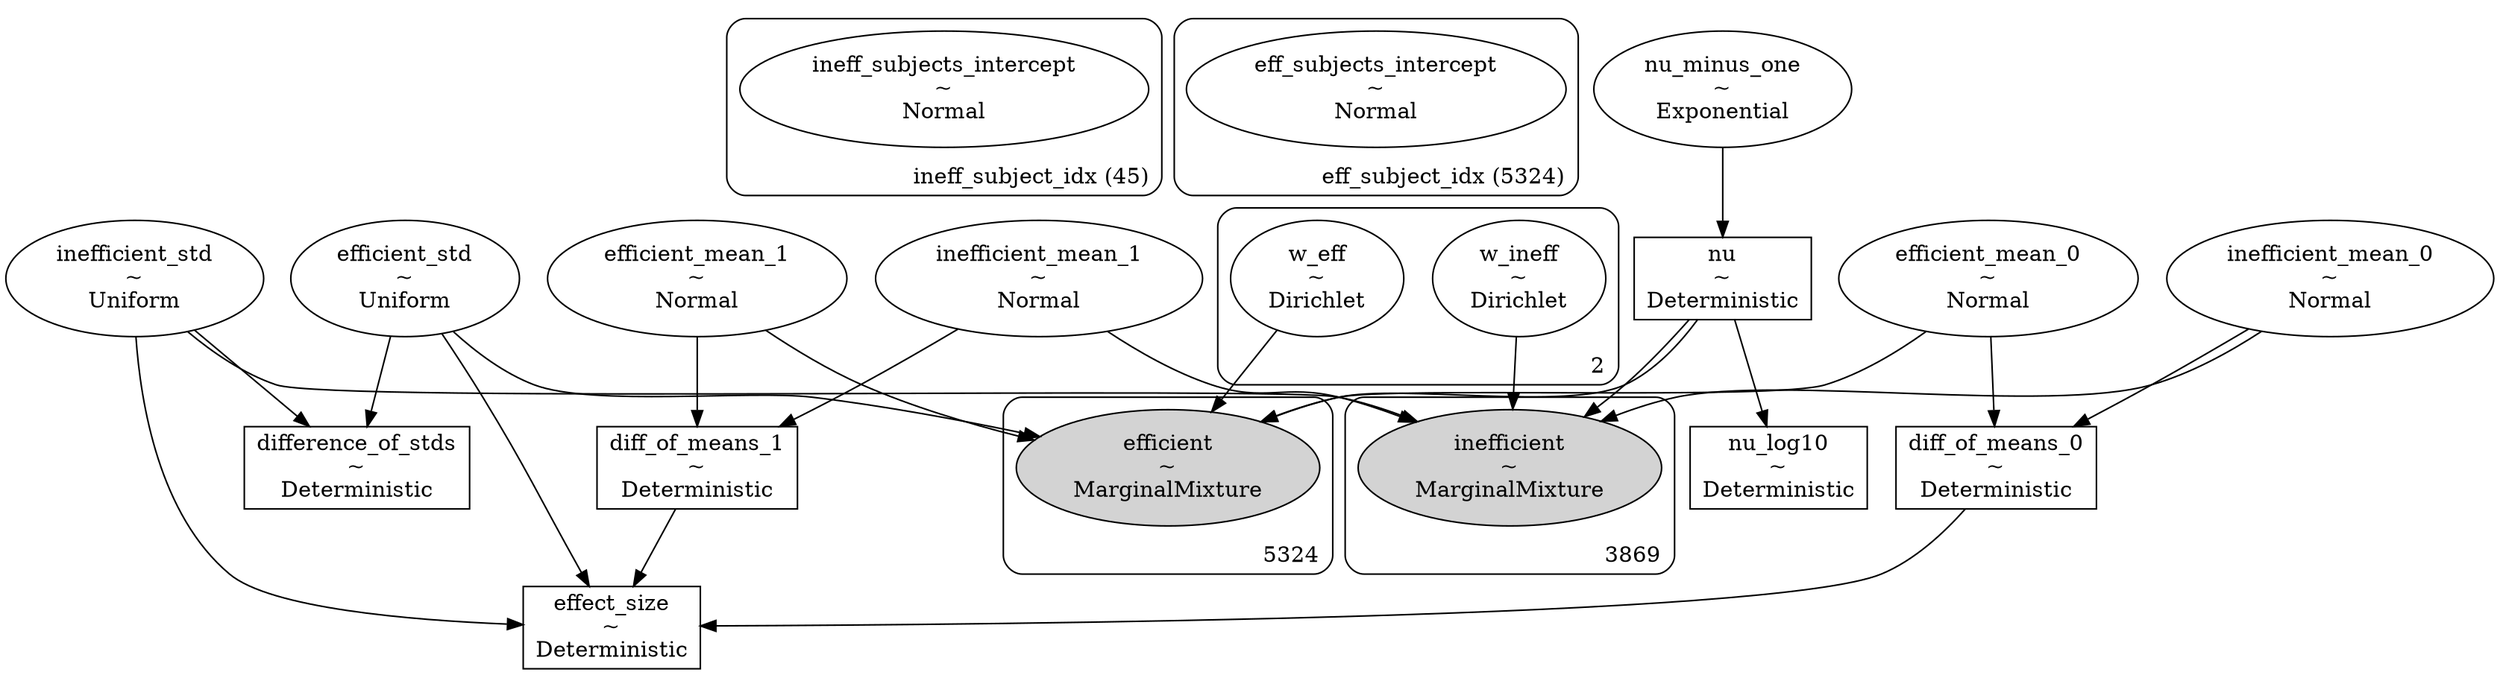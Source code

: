 digraph {
	subgraph "clusterineff_subject_idx (45)" {
		ineff_subjects_intercept [label="ineff_subjects_intercept
~
Normal" shape=ellipse]
		label="ineff_subject_idx (45)" labeljust=r labelloc=b style=rounded
	}
	subgraph "clustereff_subject_idx (5324)" {
		eff_subjects_intercept [label="eff_subjects_intercept
~
Normal" shape=ellipse]
		label="eff_subject_idx (5324)" labeljust=r labelloc=b style=rounded
	}
	efficient_mean_1 [label="efficient_mean_1
~
Normal" shape=ellipse]
	nu_minus_one [label="nu_minus_one
~
Exponential" shape=ellipse]
	inefficient_mean_1 [label="inefficient_mean_1
~
Normal" shape=ellipse]
	inefficient_std [label="inefficient_std
~
Uniform" shape=ellipse]
	diff_of_means_0 [label="diff_of_means_0
~
Deterministic" shape=box]
	diff_of_means_1 [label="diff_of_means_1
~
Deterministic" shape=box]
	efficient_mean_0 [label="efficient_mean_0
~
Normal" shape=ellipse]
	efficient_std [label="efficient_std
~
Uniform" shape=ellipse]
	nu [label="nu
~
Deterministic" shape=box]
	effect_size [label="effect_size
~
Deterministic" shape=box]
	nu_log10 [label="nu_log10
~
Deterministic" shape=box]
	difference_of_stds [label="difference_of_stds
~
Deterministic" shape=box]
	inefficient_mean_0 [label="inefficient_mean_0
~
Normal" shape=ellipse]
	subgraph cluster2 {
		w_ineff [label="w_ineff
~
Dirichlet" shape=ellipse]
		w_eff [label="w_eff
~
Dirichlet" shape=ellipse]
		label=2 labeljust=r labelloc=b style=rounded
	}
	subgraph cluster3869 {
		inefficient [label="inefficient
~
MarginalMixture" shape=ellipse style=filled]
		label=3869 labeljust=r labelloc=b style=rounded
	}
	subgraph cluster5324 {
		efficient [label="efficient
~
MarginalMixture" shape=ellipse style=filled]
		label=5324 labeljust=r labelloc=b style=rounded
	}
	nu_minus_one -> nu
	nu -> nu_log10
	nu -> inefficient
	inefficient_mean_1 -> inefficient
	w_ineff -> inefficient
	inefficient_mean_0 -> inefficient
	inefficient_std -> inefficient
	efficient_mean_0 -> efficient
	efficient_mean_1 -> efficient
	efficient_std -> efficient
	nu -> efficient
	w_eff -> efficient
	efficient_mean_0 -> diff_of_means_0
	inefficient_mean_0 -> diff_of_means_0
	inefficient_mean_1 -> diff_of_means_1
	efficient_mean_1 -> diff_of_means_1
	efficient_std -> difference_of_stds
	inefficient_std -> difference_of_stds
	inefficient_std -> effect_size
	efficient_std -> effect_size
	diff_of_means_0 -> effect_size
	diff_of_means_1 -> effect_size
}
